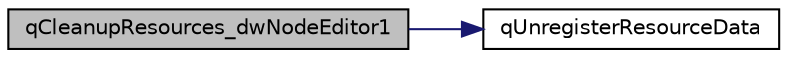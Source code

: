 digraph G
{
  edge [fontname="Helvetica",fontsize="10",labelfontname="Helvetica",labelfontsize="10"];
  node [fontname="Helvetica",fontsize="10",shape=record];
  rankdir="LR";
  Node1 [label="qCleanupResources_dwNodeEditor1",height=0.2,width=0.4,color="black", fillcolor="grey75", style="filled" fontcolor="black"];
  Node1 -> Node2 [color="midnightblue",fontsize="10",style="solid",fontname="Helvetica"];
  Node2 [label="qUnregisterResourceData",height=0.2,width=0.4,color="black", fillcolor="white", style="filled",URL="$debug__shared_2qrc__dw_node_editor1_8cpp.html#ad65f8bca8010dd1fd135a28a085c6d03"];
}
